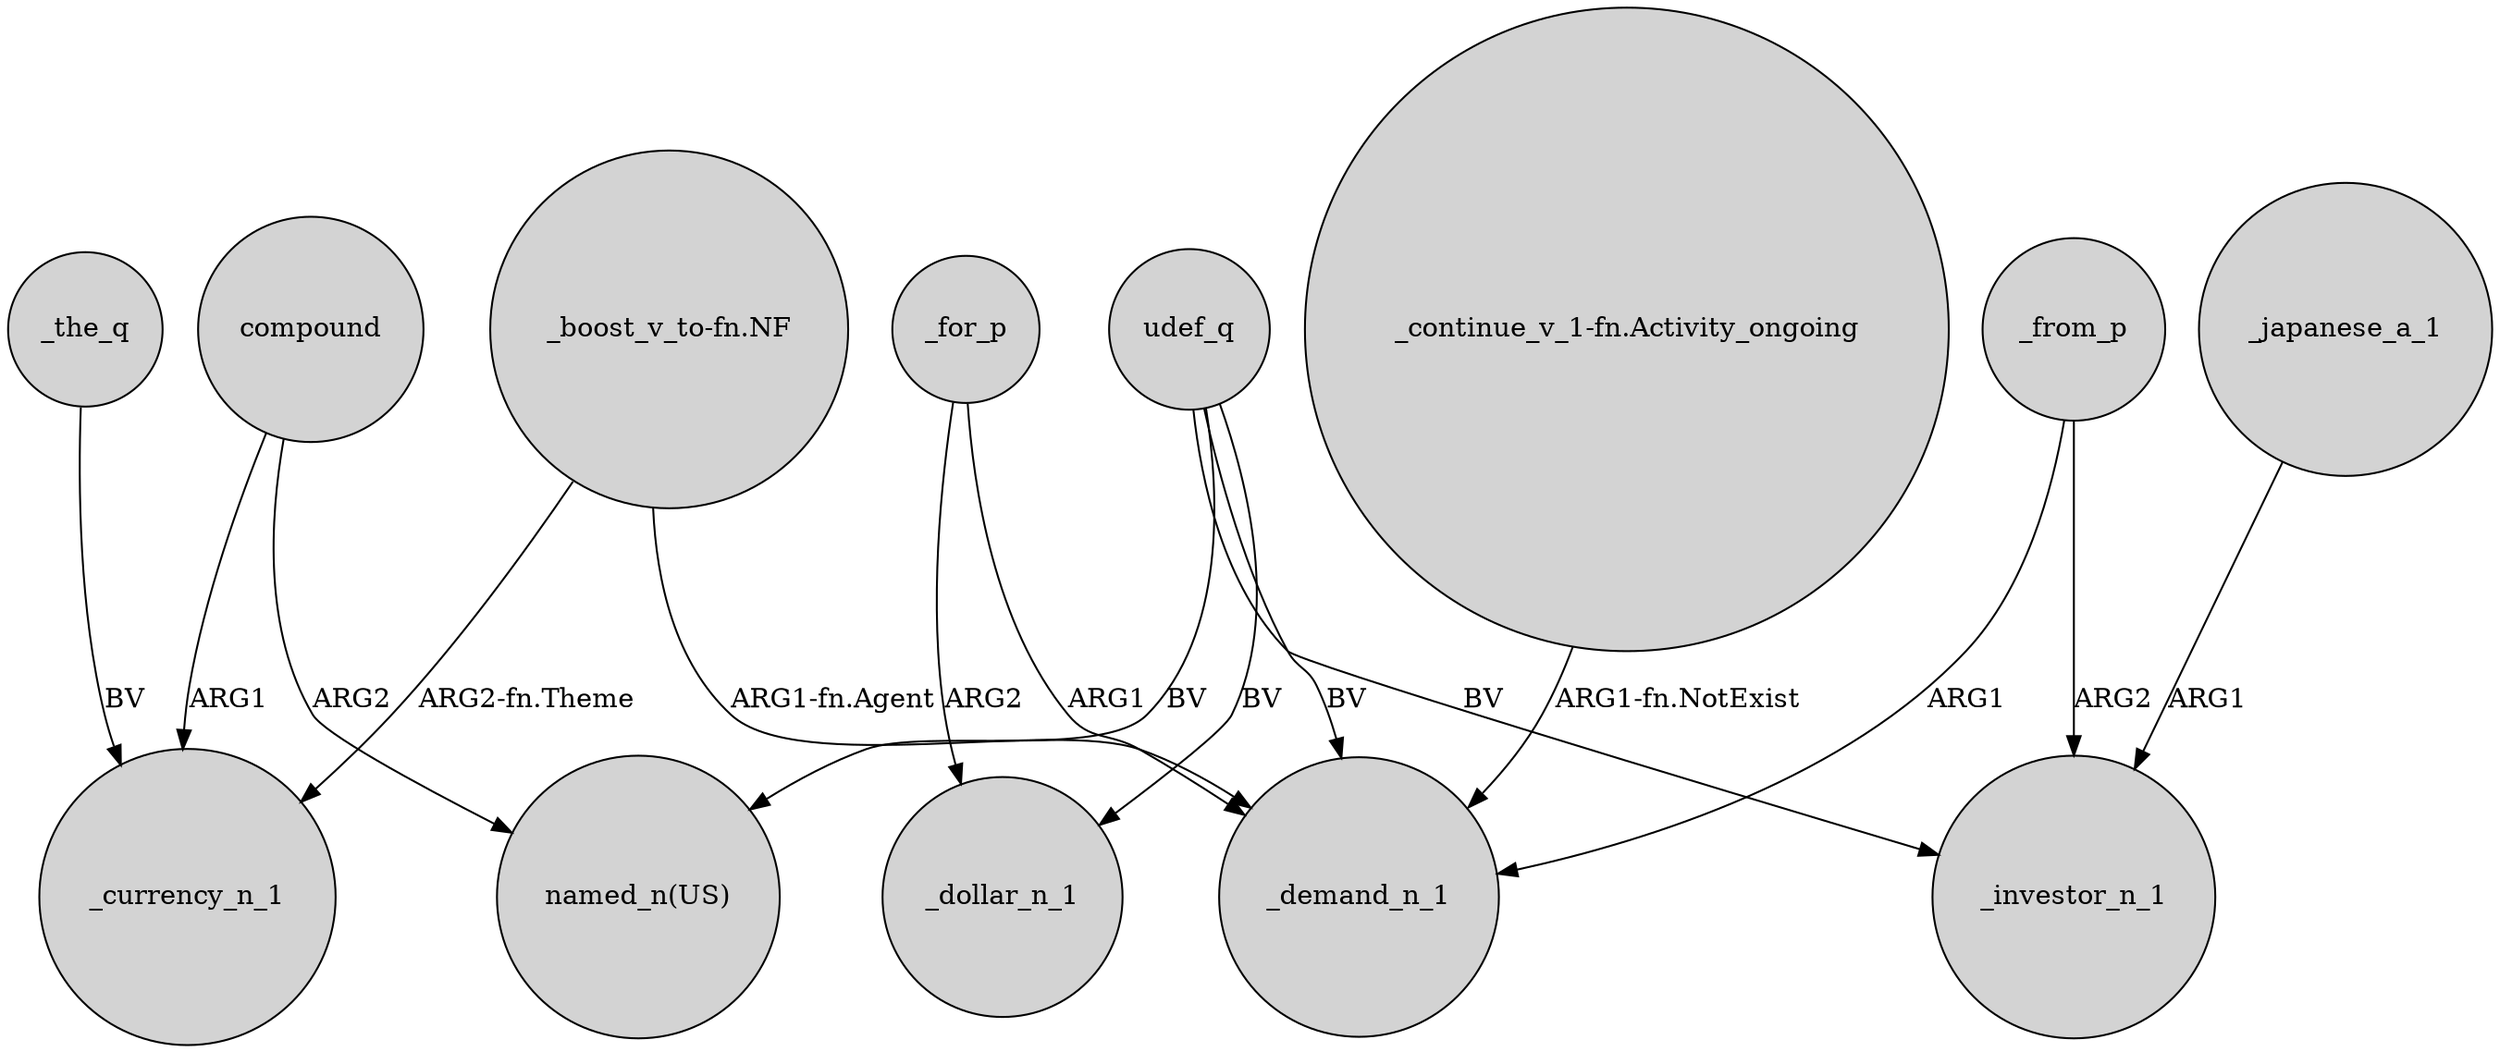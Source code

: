 digraph {
	node [shape=circle style=filled]
	"_continue_v_1-fn.Activity_ongoing" -> _demand_n_1 [label="ARG1-fn.NotExist"]
	"_boost_v_to-fn.NF" -> _demand_n_1 [label="ARG1-fn.Agent"]
	compound -> _currency_n_1 [label=ARG1]
	_from_p -> _demand_n_1 [label=ARG1]
	udef_q -> "named_n(US)" [label=BV]
	_the_q -> _currency_n_1 [label=BV]
	_for_p -> _demand_n_1 [label=ARG1]
	udef_q -> _demand_n_1 [label=BV]
	_japanese_a_1 -> _investor_n_1 [label=ARG1]
	udef_q -> _investor_n_1 [label=BV]
	_for_p -> _dollar_n_1 [label=ARG2]
	"_boost_v_to-fn.NF" -> _currency_n_1 [label="ARG2-fn.Theme"]
	compound -> "named_n(US)" [label=ARG2]
	_from_p -> _investor_n_1 [label=ARG2]
	udef_q -> _dollar_n_1 [label=BV]
}
